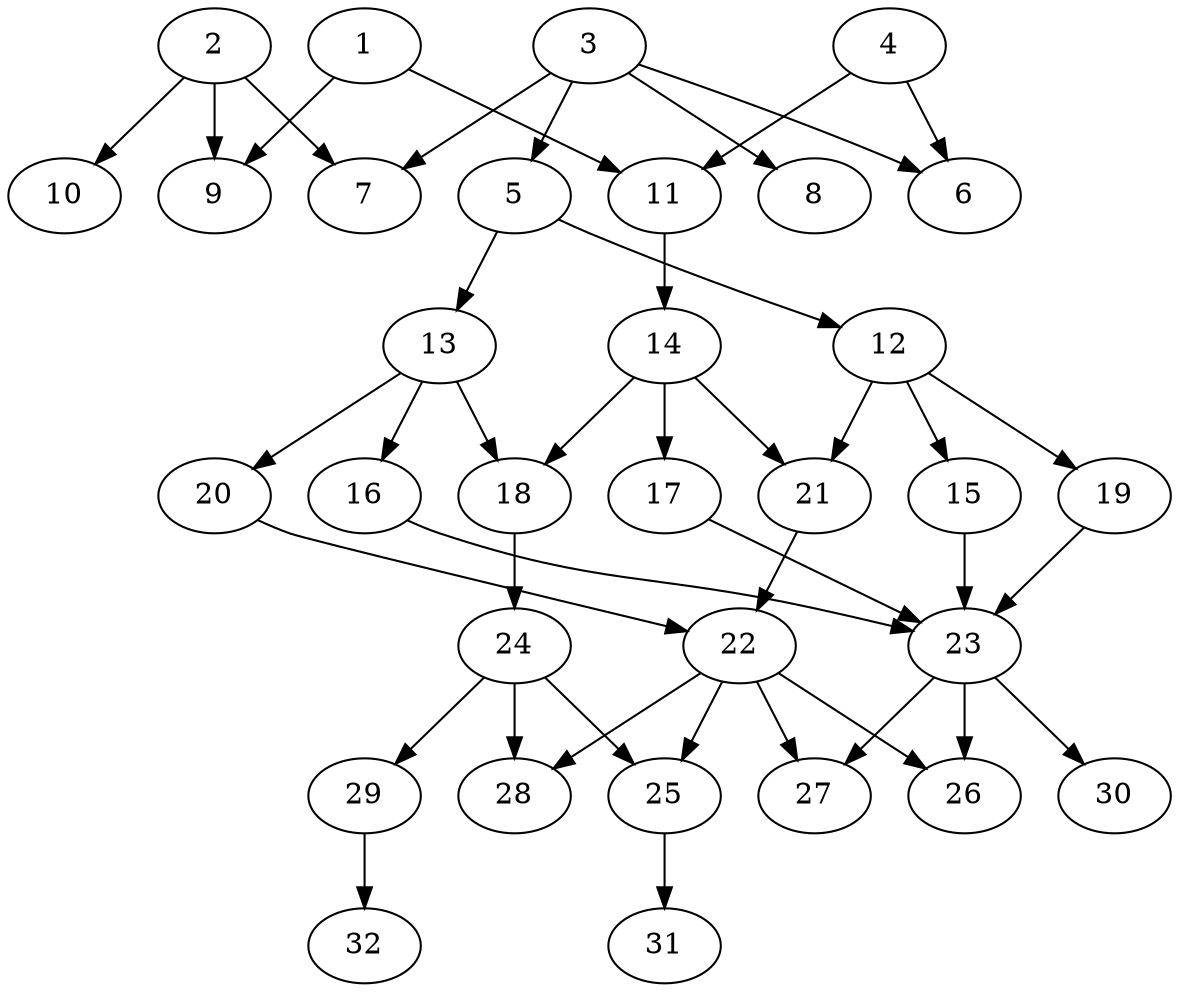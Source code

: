 // DAG (tier=2-normal, mode=compute, n=32, ccr=0.396, fat=0.512, density=0.527, regular=0.433, jump=0.196, mindata=524288, maxdata=8388608)
// DAG automatically generated by daggen at Sun Aug 24 16:33:33 2025
// /home/ermia/Project/Environments/daggen/bin/daggen --dot --ccr 0.396 --fat 0.512 --regular 0.433 --density 0.527 --jump 0.196 --mindata 524288 --maxdata 8388608 -n 32 
digraph G {
  1 [size="143460404002268800", alpha="0.05", expect_size="71730202001134400"]
  1 -> 9 [size ="85095926988800"]
  1 -> 11 [size ="85095926988800"]
  2 [size="12427325443902799872", alpha="0.10", expect_size="6213662721951399936"]
  2 -> 7 [size ="42921520791552"]
  2 -> 9 [size ="42921520791552"]
  2 -> 10 [size ="42921520791552"]
  3 [size="530983594816105024", alpha="0.06", expect_size="265491797408052512"]
  3 -> 5 [size ="335803771256832"]
  3 -> 6 [size ="335803771256832"]
  3 -> 7 [size ="335803771256832"]
  3 -> 8 [size ="335803771256832"]
  4 [size="40839505219449520128", alpha="0.17", expect_size="20419752609724760064"]
  4 -> 6 [size ="94873218711552"]
  4 -> 11 [size ="94873218711552"]
  5 [size="100477177887195136000", alpha="0.11", expect_size="50238588943597568000"]
  5 -> 12 [size ="172902632652800"]
  5 -> 13 [size ="172902632652800"]
  6 [size="699845556264813184", alpha="0.07", expect_size="349922778132406592"]
  7 [size="27160403337303052", alpha="0.02", expect_size="13580201668651526"]
  8 [size="323231100172020744192", alpha="0.03", expect_size="161615550086010372096"]
  9 [size="342080921000806720", alpha="0.02", expect_size="171040460500403360"]
  10 [size="241303072229460000", alpha="0.07", expect_size="120651536114730000"]
  11 [size="10679455832370968", alpha="0.04", expect_size="5339727916185484"]
  11 -> 14 [size ="380509146316800"]
  12 [size="7360983351836441", alpha="0.06", expect_size="3680491675918220"]
  12 -> 15 [size ="359013665472512"]
  12 -> 19 [size ="359013665472512"]
  12 -> 21 [size ="359013665472512"]
  13 [size="564103788341982396416", alpha="0.14", expect_size="282051894170991198208"]
  13 -> 16 [size ="546171873394688"]
  13 -> 18 [size ="546171873394688"]
  13 -> 20 [size ="546171873394688"]
  14 [size="957724751866082432", alpha="0.02", expect_size="478862375933041216"]
  14 -> 17 [size ="536602510098432"]
  14 -> 18 [size ="536602510098432"]
  14 -> 21 [size ="536602510098432"]
  15 [size="1143580911512148", alpha="0.20", expect_size="571790455756074"]
  15 -> 23 [size ="27542685745152"]
  16 [size="490580648274996232192", alpha="0.17", expect_size="245290324137498116096"]
  16 -> 23 [size ="497618971000832"]
  17 [size="22160384564414906368", alpha="0.17", expect_size="11080192282207453184"]
  17 -> 23 [size ="63116297633792"]
  18 [size="775281663460226944", alpha="0.13", expect_size="387640831730113472"]
  18 -> 24 [size ="421084843212800"]
  19 [size="27888973546990064", alpha="0.14", expect_size="13944486773495032"]
  19 -> 23 [size ="498135977689088"]
  20 [size="24279463760290692", alpha="0.01", expect_size="12139731880145346"]
  20 -> 22 [size ="10654614290432"]
  21 [size="980877259254075", alpha="0.02", expect_size="490438629627037"]
  21 -> 22 [size ="17081965740032"]
  22 [size="60846106242401173504", alpha="0.12", expect_size="30423053121200586752"]
  22 -> 25 [size ="123759491022848"]
  22 -> 26 [size ="123759491022848"]
  22 -> 27 [size ="123759491022848"]
  22 -> 28 [size ="123759491022848"]
  23 [size="73463191878762496000", alpha="0.08", expect_size="36731595939381248000"]
  23 -> 26 [size ="140325473484800"]
  23 -> 27 [size ="140325473484800"]
  23 -> 30 [size ="140325473484800"]
  24 [size="93602389633894711296", alpha="0.16", expect_size="46801194816947355648"]
  24 -> 25 [size ="164923019624448"]
  24 -> 28 [size ="164923019624448"]
  24 -> 29 [size ="164923019624448"]
  25 [size="13286994897669193728", alpha="0.02", expect_size="6643497448834596864"]
  25 -> 31 [size ="44878792753152"]
  26 [size="267591962816852000768", alpha="0.14", expect_size="133795981408426000384"]
  27 [size="589279420243769344", alpha="0.16", expect_size="294639710121884672"]
  28 [size="4715850082044377", alpha="0.12", expect_size="2357925041022188"]
  29 [size="147029652486799552", alpha="0.15", expect_size="73514826243399776"]
  29 -> 32 [size ="76153201098752"]
  30 [size="100278125644660867072", alpha="0.20", expect_size="50139062822330433536"]
  31 [size="117696143813218064", alpha="0.15", expect_size="58848071906609032"]
  32 [size="177865392725386330112", alpha="0.18", expect_size="88932696362693165056"]
}